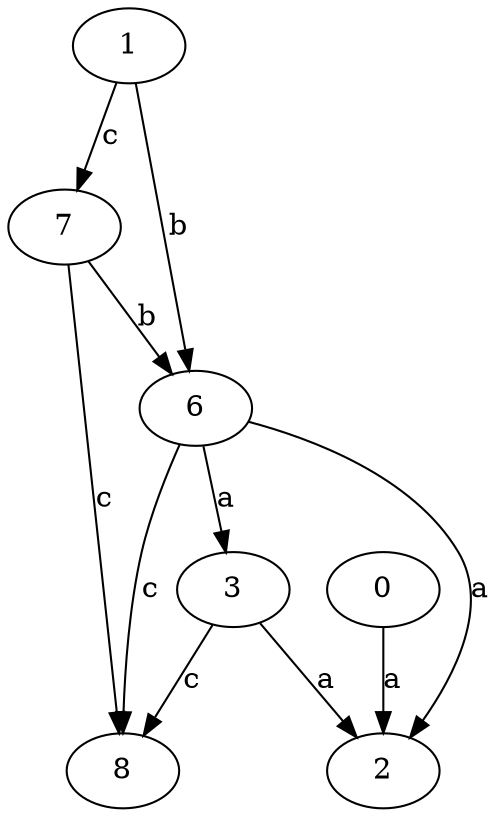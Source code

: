 strict digraph  {
2;
3;
0;
6;
7;
8;
1;
3 -> 2  [label=a];
3 -> 8  [label=c];
0 -> 2  [label=a];
6 -> 2  [label=a];
6 -> 3  [label=a];
6 -> 8  [label=c];
7 -> 6  [label=b];
7 -> 8  [label=c];
1 -> 6  [label=b];
1 -> 7  [label=c];
}
